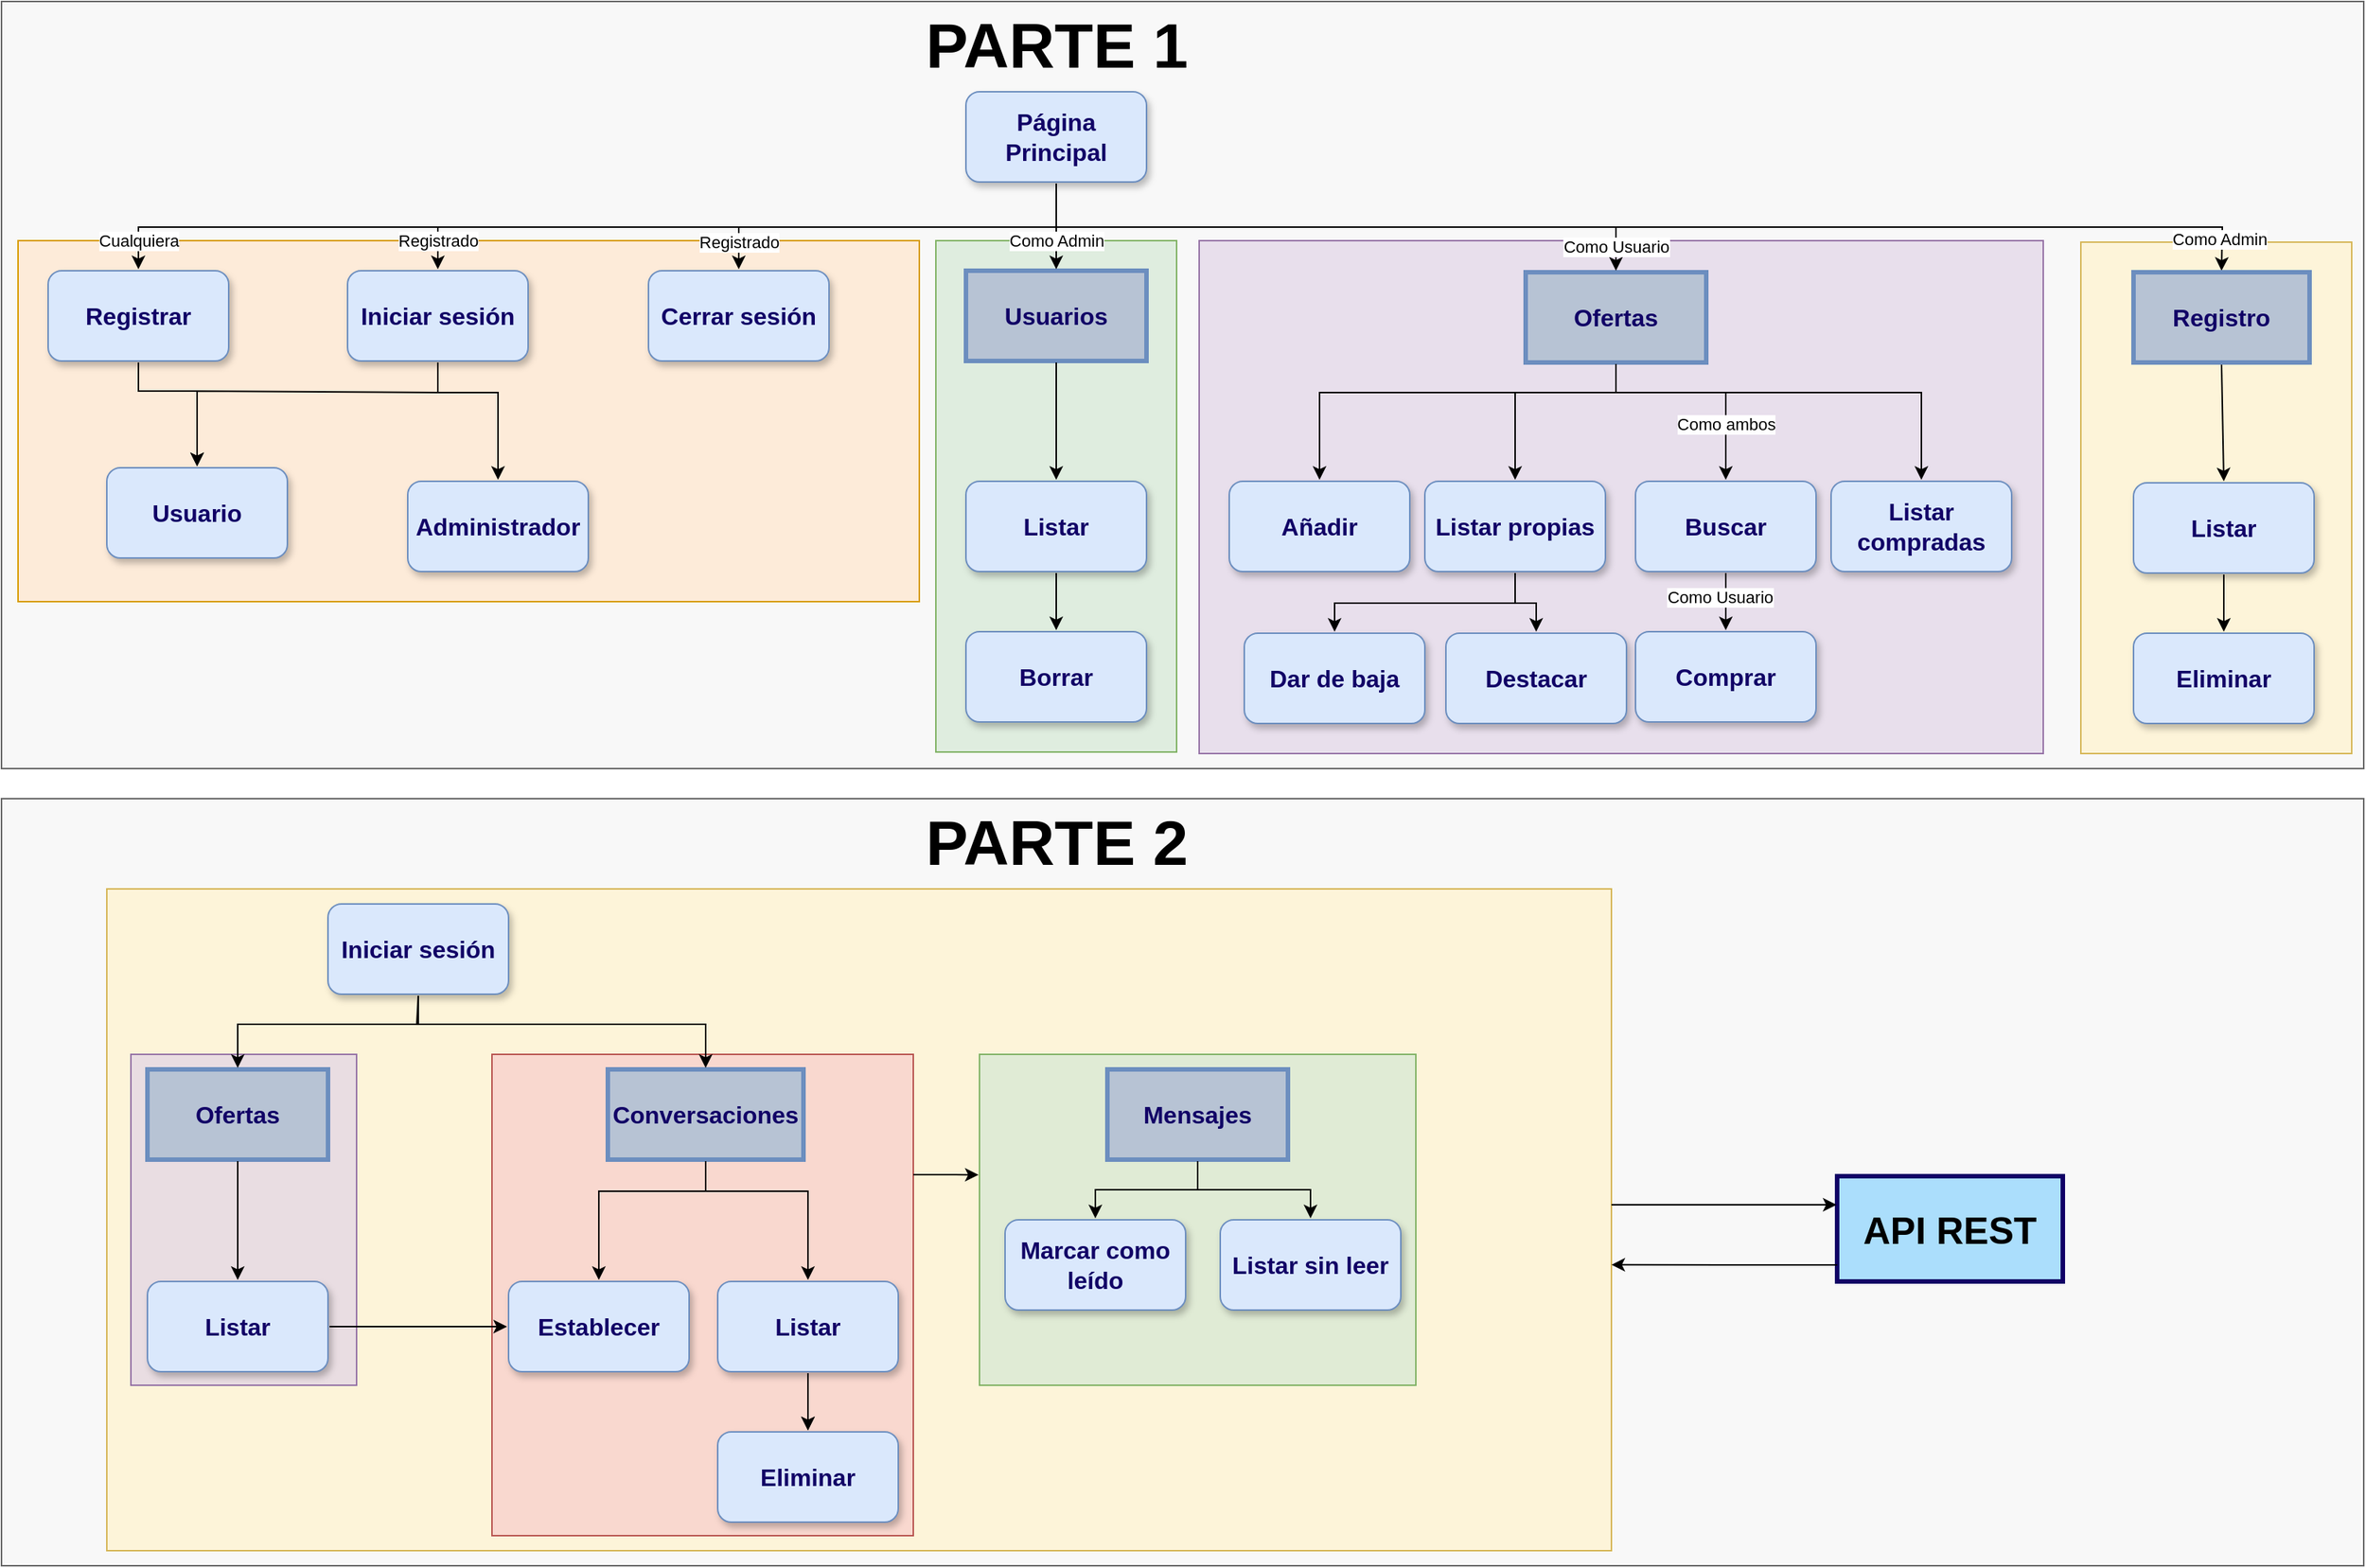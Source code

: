 <mxfile version="20.6.2" type="device"><diagram name="Page-1" id="2c0d36ab-eaac-3732-788b-9136903baeff"><mxGraphModel dx="2923" dy="1694" grid="1" gridSize="10" guides="1" tooltips="1" connect="1" arrows="1" fold="1" page="1" pageScale="1.5" pageWidth="1169" pageHeight="827" background="none" math="0" shadow="0"><root><mxCell id="0"/><mxCell id="1" parent="0"/><mxCell id="OhnAlFFhUgcYwQBkIqlz-1" value="" style="rounded=0;whiteSpace=wrap;html=1;shadow=0;glass=0;sketch=0;strokeWidth=1;fillColor=#f5f5f5;strokeColor=#666666;fillOpacity=70;fontColor=#333333;fontStyle=4" vertex="1" parent="1"><mxGeometry x="92" y="630" width="1570" height="510" as="geometry"/></mxCell><mxCell id="OhnAlFFhUgcYwQBkIqlz-36" value="" style="rounded=0;whiteSpace=wrap;html=1;shadow=0;glass=0;sketch=0;strokeWidth=1;fillColor=#fff2cc;strokeColor=#d6b656;fillOpacity=70;" vertex="1" parent="1"><mxGeometry x="162" y="690" width="1000" height="440" as="geometry"/></mxCell><mxCell id="OhnAlFFhUgcYwQBkIqlz-30" value="" style="rounded=0;whiteSpace=wrap;html=1;shadow=0;glass=0;sketch=0;strokeWidth=1;fillColor=#f8cecc;strokeColor=#b85450;fillOpacity=70;" vertex="1" parent="1"><mxGeometry x="418" y="800" width="280" height="320" as="geometry"/></mxCell><mxCell id="OhnAlFFhUgcYwQBkIqlz-28" value="" style="rounded=0;whiteSpace=wrap;html=1;shadow=0;glass=0;sketch=0;strokeWidth=1;fillColor=#e1d5e7;strokeColor=#9673a6;fillOpacity=70;" vertex="1" parent="1"><mxGeometry x="178" y="800" width="150" height="220" as="geometry"/></mxCell><mxCell id="OhnAlFFhUgcYwQBkIqlz-16" value="" style="rounded=0;whiteSpace=wrap;html=1;shadow=0;glass=0;sketch=0;strokeWidth=1;fillColor=#f5f5f5;strokeColor=#666666;fillOpacity=70;fontColor=#333333;" vertex="1" parent="1"><mxGeometry x="92" y="100" width="1570" height="510" as="geometry"/></mxCell><mxCell id="o4ybSC89GQzG95Qmx4dL-9" value="" style="rounded=0;whiteSpace=wrap;html=1;shadow=0;glass=0;sketch=0;strokeWidth=1;fillColor=#fff2cc;strokeColor=#d6b656;fillOpacity=70;" parent="1" vertex="1"><mxGeometry x="1474" y="260" width="180" height="340" as="geometry"/></mxCell><mxCell id="KBHC4vJGAQ0IzYMUqPa4-72" value="" style="rounded=0;whiteSpace=wrap;html=1;shadow=0;glass=0;sketch=0;strokeWidth=1;fillColor=#e1d5e7;strokeColor=#9673a6;fillOpacity=70;" parent="1" vertex="1"><mxGeometry x="888" y="259" width="561" height="341" as="geometry"/></mxCell><mxCell id="KBHC4vJGAQ0IzYMUqPa4-68" value="" style="rounded=0;whiteSpace=wrap;html=1;shadow=0;glass=0;sketch=0;strokeWidth=1;fillColor=#ffe6cc;strokeColor=#d79b00;fillOpacity=70;" parent="1" vertex="1"><mxGeometry x="103" y="259" width="599" height="240" as="geometry"/></mxCell><mxCell id="KBHC4vJGAQ0IzYMUqPa4-67" value="" style="rounded=0;whiteSpace=wrap;html=1;shadow=0;glass=0;sketch=0;strokeWidth=1;fillColor=#d5e8d4;strokeColor=#82b366;fillOpacity=70;" parent="1" vertex="1"><mxGeometry x="713" y="259" width="160" height="340" as="geometry"/></mxCell><mxCell id="M_zhCUrlEN6AaBXXGMPq-124" value="Página Principal" style="rounded=1;whiteSpace=wrap;html=1;fillColor=#dae8fc;strokeColor=#6c8ebf;strokeWidth=1;perimeterSpacing=1;sketch=0;glass=0;shadow=1;fontStyle=1;fontSize=16;fontFamily=Helvetica;spacingTop=0;labelBorderColor=none;labelBackgroundColor=none;fontColor=#110066;" parent="1" vertex="1"><mxGeometry x="733" y="160" width="120" height="60" as="geometry"/></mxCell><mxCell id="M_zhCUrlEN6AaBXXGMPq-125" value="Registrar" style="rounded=1;whiteSpace=wrap;html=1;fillColor=#dae8fc;strokeColor=#6c8ebf;strokeWidth=1;perimeterSpacing=1;sketch=0;glass=0;shadow=1;fontStyle=1;fontSize=16;fontFamily=Helvetica;spacingTop=0;labelBorderColor=none;labelBackgroundColor=none;fontColor=#110066;" parent="1" vertex="1"><mxGeometry x="123" y="279" width="120" height="60" as="geometry"/></mxCell><mxCell id="M_zhCUrlEN6AaBXXGMPq-126" value="Iniciar sesión" style="rounded=1;whiteSpace=wrap;html=1;fillColor=#dae8fc;strokeColor=#6c8ebf;strokeWidth=1;perimeterSpacing=1;sketch=0;glass=0;shadow=1;fontStyle=1;fontSize=16;fontFamily=Helvetica;spacingTop=0;labelBorderColor=none;labelBackgroundColor=none;fontColor=#110066;" parent="1" vertex="1"><mxGeometry x="322" y="279" width="120" height="60" as="geometry"/></mxCell><mxCell id="M_zhCUrlEN6AaBXXGMPq-127" value="Ofertas" style="rounded=0;whiteSpace=wrap;html=1;fillColor=#B7C3D4;strokeColor=#6c8ebf;strokeWidth=3;perimeterSpacing=1;sketch=0;glass=0;shadow=0;fontStyle=1;fontSize=16;fontFamily=Helvetica;spacingTop=0;labelBorderColor=none;labelBackgroundColor=none;fontColor=#110066;" parent="1" vertex="1"><mxGeometry x="1105" y="280" width="120" height="60" as="geometry"/></mxCell><mxCell id="KBHC4vJGAQ0IzYMUqPa4-3" value="Usuarios" style="rounded=0;whiteSpace=wrap;html=1;fillColor=#B7C3D4;strokeColor=#6c8ebf;strokeWidth=3;perimeterSpacing=1;sketch=0;glass=0;shadow=0;fontStyle=1;fontSize=16;fontFamily=Helvetica;spacingTop=0;labelBorderColor=none;labelBackgroundColor=none;fontColor=#110066;" parent="1" vertex="1"><mxGeometry x="733" y="279" width="120" height="60" as="geometry"/></mxCell><mxCell id="KBHC4vJGAQ0IzYMUqPa4-8" value="Usuario" style="rounded=1;whiteSpace=wrap;html=1;fillColor=#dae8fc;strokeColor=#6c8ebf;strokeWidth=1;perimeterSpacing=1;sketch=0;glass=0;shadow=1;fontStyle=1;fontSize=16;fontFamily=Helvetica;spacingTop=0;labelBorderColor=none;labelBackgroundColor=none;fontColor=#110066;" parent="1" vertex="1"><mxGeometry x="162" y="410" width="120" height="60" as="geometry"/></mxCell><mxCell id="KBHC4vJGAQ0IzYMUqPa4-9" value="Administrador" style="rounded=1;whiteSpace=wrap;html=1;fillColor=#dae8fc;strokeColor=#6c8ebf;strokeWidth=1;perimeterSpacing=1;sketch=0;glass=0;shadow=1;fontStyle=1;fontSize=16;fontFamily=Helvetica;spacingTop=0;labelBorderColor=none;labelBackgroundColor=none;fontColor=#110066;" parent="1" vertex="1"><mxGeometry x="362" y="419" width="120" height="60" as="geometry"/></mxCell><mxCell id="KBHC4vJGAQ0IzYMUqPa4-11" value="" style="endArrow=classic;html=1;rounded=0;exitX=0.5;exitY=1;exitDx=0;exitDy=0;entryX=0.5;entryY=0;entryDx=0;entryDy=0;" parent="1" source="M_zhCUrlEN6AaBXXGMPq-124" target="M_zhCUrlEN6AaBXXGMPq-126" edge="1"><mxGeometry width="50" height="50" relative="1" as="geometry"><mxPoint x="913" y="360" as="sourcePoint"/><mxPoint x="963" y="310" as="targetPoint"/><Array as="points"><mxPoint x="793" y="250"/><mxPoint x="382" y="250"/></Array></mxGeometry></mxCell><mxCell id="KBHC4vJGAQ0IzYMUqPa4-92" value="Registrado" style="edgeLabel;html=1;align=center;verticalAlign=middle;resizable=0;points=[];" parent="KBHC4vJGAQ0IzYMUqPa4-11" vertex="1" connectable="0"><mxGeometry x="0.871" relative="1" as="geometry"><mxPoint x="-2" y="9" as="offset"/></mxGeometry></mxCell><mxCell id="KBHC4vJGAQ0IzYMUqPa4-12" value="" style="endArrow=classic;html=1;rounded=0;exitX=0.5;exitY=1;exitDx=0;exitDy=0;entryX=0.5;entryY=0;entryDx=0;entryDy=0;" parent="1" source="M_zhCUrlEN6AaBXXGMPq-124" target="M_zhCUrlEN6AaBXXGMPq-125" edge="1"><mxGeometry width="50" height="50" relative="1" as="geometry"><mxPoint x="823" y="231" as="sourcePoint"/><mxPoint x="643" y="279" as="targetPoint"/><Array as="points"><mxPoint x="793" y="250"/><mxPoint x="183" y="250"/></Array></mxGeometry></mxCell><mxCell id="KBHC4vJGAQ0IzYMUqPa4-90" value="Cualquiera" style="edgeLabel;html=1;align=center;verticalAlign=middle;resizable=0;points=[];" parent="KBHC4vJGAQ0IzYMUqPa4-12" vertex="1" connectable="0"><mxGeometry x="0.933" y="1" relative="1" as="geometry"><mxPoint x="-1" y="3" as="offset"/></mxGeometry></mxCell><mxCell id="KBHC4vJGAQ0IzYMUqPa4-13" value="" style="endArrow=classic;html=1;rounded=0;entryX=0.5;entryY=0;entryDx=0;entryDy=0;exitX=0.5;exitY=1;exitDx=0;exitDy=0;" parent="1" source="M_zhCUrlEN6AaBXXGMPq-124" target="KBHC4vJGAQ0IzYMUqPa4-3" edge="1"><mxGeometry width="50" height="50" relative="1" as="geometry"><mxPoint x="1023" y="340" as="sourcePoint"/><mxPoint x="1073" y="290" as="targetPoint"/><Array as="points"><mxPoint x="793" y="250"/></Array></mxGeometry></mxCell><mxCell id="KBHC4vJGAQ0IzYMUqPa4-14" value="" style="endArrow=classic;html=1;rounded=0;entryX=0.5;entryY=0;entryDx=0;entryDy=0;exitX=0.5;exitY=1;exitDx=0;exitDy=0;" parent="1" source="M_zhCUrlEN6AaBXXGMPq-124" target="M_zhCUrlEN6AaBXXGMPq-127" edge="1"><mxGeometry width="50" height="50" relative="1" as="geometry"><mxPoint x="1023" y="340" as="sourcePoint"/><mxPoint x="1073" y="290" as="targetPoint"/><Array as="points"><mxPoint x="793" y="250"/><mxPoint x="1165" y="250"/></Array></mxGeometry></mxCell><mxCell id="KBHC4vJGAQ0IzYMUqPa4-88" value="Como Usuario" style="edgeLabel;html=1;align=center;verticalAlign=middle;resizable=0;points=[];" parent="KBHC4vJGAQ0IzYMUqPa4-14" vertex="1" connectable="0"><mxGeometry x="0.912" y="1" relative="1" as="geometry"><mxPoint x="-1" y="3" as="offset"/></mxGeometry></mxCell><mxCell id="KBHC4vJGAQ0IzYMUqPa4-15" value="" style="endArrow=classic;html=1;rounded=0;entryX=0.5;entryY=0;entryDx=0;entryDy=0;exitX=0.5;exitY=1;exitDx=0;exitDy=0;" parent="1" source="M_zhCUrlEN6AaBXXGMPq-126" target="KBHC4vJGAQ0IzYMUqPa4-9" edge="1"><mxGeometry width="50" height="50" relative="1" as="geometry"><mxPoint x="703" y="389" as="sourcePoint"/><mxPoint x="753" y="339" as="targetPoint"/><Array as="points"><mxPoint x="382" y="360"/><mxPoint x="422" y="360"/></Array></mxGeometry></mxCell><mxCell id="KBHC4vJGAQ0IzYMUqPa4-17" value="" style="endArrow=classic;html=1;rounded=0;entryX=0.5;entryY=0;entryDx=0;entryDy=0;exitX=0.5;exitY=1;exitDx=0;exitDy=0;" parent="1" source="M_zhCUrlEN6AaBXXGMPq-126" target="KBHC4vJGAQ0IzYMUqPa4-8" edge="1"><mxGeometry width="50" height="50" relative="1" as="geometry"><mxPoint x="693" y="389" as="sourcePoint"/><mxPoint x="743" y="339" as="targetPoint"/><Array as="points"><mxPoint x="382" y="360"/><mxPoint x="222" y="359"/></Array></mxGeometry></mxCell><mxCell id="KBHC4vJGAQ0IzYMUqPa4-18" value="" style="endArrow=classic;html=1;rounded=0;exitX=0.5;exitY=1;exitDx=0;exitDy=0;entryX=0.5;entryY=0;entryDx=0;entryDy=0;" parent="1" source="M_zhCUrlEN6AaBXXGMPq-125" target="KBHC4vJGAQ0IzYMUqPa4-8" edge="1"><mxGeometry width="50" height="50" relative="1" as="geometry"><mxPoint x="543" y="379" as="sourcePoint"/><mxPoint x="593" y="329" as="targetPoint"/><Array as="points"><mxPoint x="183" y="359"/><mxPoint x="222" y="359"/></Array></mxGeometry></mxCell><mxCell id="KBHC4vJGAQ0IzYMUqPa4-20" value="Listar" style="rounded=1;whiteSpace=wrap;html=1;fillColor=#dae8fc;strokeColor=#6c8ebf;strokeWidth=1;perimeterSpacing=1;sketch=0;glass=0;shadow=1;fontStyle=1;fontSize=16;fontFamily=Helvetica;spacingTop=0;labelBorderColor=none;labelBackgroundColor=none;fontColor=#110066;" parent="1" vertex="1"><mxGeometry x="733" y="419" width="120" height="60" as="geometry"/></mxCell><mxCell id="KBHC4vJGAQ0IzYMUqPa4-21" value="" style="endArrow=classic;html=1;rounded=0;entryX=0.5;entryY=0;entryDx=0;entryDy=0;exitX=0.5;exitY=1;exitDx=0;exitDy=0;" parent="1" source="KBHC4vJGAQ0IzYMUqPa4-3" target="KBHC4vJGAQ0IzYMUqPa4-20" edge="1"><mxGeometry width="50" height="50" relative="1" as="geometry"><mxPoint x="783" y="359" as="sourcePoint"/><mxPoint x="833" y="309" as="targetPoint"/></mxGeometry></mxCell><mxCell id="KBHC4vJGAQ0IzYMUqPa4-85" value="Como Admin" style="edgeLabel;html=1;align=center;verticalAlign=middle;resizable=0;points=[];" parent="KBHC4vJGAQ0IzYMUqPa4-21" vertex="1" connectable="0"><mxGeometry x="-0.259" y="1" relative="1" as="geometry"><mxPoint x="-1" y="-110" as="offset"/></mxGeometry></mxCell><mxCell id="KBHC4vJGAQ0IzYMUqPa4-22" value="Borrar" style="rounded=1;whiteSpace=wrap;html=1;fillColor=#dae8fc;strokeColor=#6c8ebf;strokeWidth=1;perimeterSpacing=1;sketch=0;glass=0;shadow=1;fontStyle=1;fontSize=16;fontFamily=Helvetica;spacingTop=0;labelBorderColor=none;labelBackgroundColor=none;fontColor=#110066;" parent="1" vertex="1"><mxGeometry x="733" y="519" width="120" height="60" as="geometry"/></mxCell><mxCell id="KBHC4vJGAQ0IzYMUqPa4-23" value="" style="endArrow=classic;html=1;rounded=0;entryX=0.5;entryY=0;entryDx=0;entryDy=0;exitX=0.5;exitY=1;exitDx=0;exitDy=0;" parent="1" source="KBHC4vJGAQ0IzYMUqPa4-20" target="KBHC4vJGAQ0IzYMUqPa4-22" edge="1"><mxGeometry width="50" height="50" relative="1" as="geometry"><mxPoint x="803" y="350" as="sourcePoint"/><mxPoint x="803" y="428" as="targetPoint"/></mxGeometry></mxCell><mxCell id="KBHC4vJGAQ0IzYMUqPa4-25" value="Listar propias" style="rounded=1;whiteSpace=wrap;html=1;fillColor=#dae8fc;strokeColor=#6c8ebf;strokeWidth=1;perimeterSpacing=1;sketch=0;glass=0;shadow=1;fontStyle=1;fontSize=16;fontFamily=Helvetica;spacingTop=0;labelBorderColor=none;labelBackgroundColor=none;fontColor=#110066;" parent="1" vertex="1"><mxGeometry x="1038" y="419" width="120" height="60" as="geometry"/></mxCell><mxCell id="KBHC4vJGAQ0IzYMUqPa4-26" value="Añadir" style="rounded=1;whiteSpace=wrap;html=1;fillColor=#dae8fc;strokeColor=#6c8ebf;strokeWidth=1;perimeterSpacing=1;sketch=0;glass=0;shadow=1;fontStyle=1;fontSize=16;fontFamily=Helvetica;spacingTop=0;labelBorderColor=none;labelBackgroundColor=none;fontColor=#110066;" parent="1" vertex="1"><mxGeometry x="908" y="419" width="120" height="60" as="geometry"/></mxCell><mxCell id="KBHC4vJGAQ0IzYMUqPa4-27" value="Listar compradas" style="rounded=1;whiteSpace=wrap;html=1;fillColor=#dae8fc;strokeColor=#6c8ebf;strokeWidth=1;perimeterSpacing=1;sketch=0;glass=0;shadow=1;fontStyle=1;fontSize=16;fontFamily=Helvetica;spacingTop=0;labelBorderColor=none;labelBackgroundColor=none;fontColor=#110066;" parent="1" vertex="1"><mxGeometry x="1308" y="419" width="120" height="60" as="geometry"/></mxCell><mxCell id="KBHC4vJGAQ0IzYMUqPa4-51" value="Buscar" style="rounded=1;whiteSpace=wrap;html=1;fillColor=#dae8fc;strokeColor=#6c8ebf;strokeWidth=1;perimeterSpacing=1;sketch=0;glass=0;shadow=1;fontStyle=1;fontSize=16;fontFamily=Helvetica;spacingTop=0;labelBorderColor=none;labelBackgroundColor=none;fontColor=#110066;" parent="1" vertex="1"><mxGeometry x="1178" y="419" width="120" height="60" as="geometry"/></mxCell><mxCell id="KBHC4vJGAQ0IzYMUqPa4-53" value="" style="endArrow=classic;html=1;rounded=0;entryX=0.5;entryY=0;entryDx=0;entryDy=0;exitX=0.5;exitY=1;exitDx=0;exitDy=0;" parent="1" source="M_zhCUrlEN6AaBXXGMPq-127" target="KBHC4vJGAQ0IzYMUqPa4-51" edge="1"><mxGeometry width="50" height="50" relative="1" as="geometry"><mxPoint x="1205" y="380" as="sourcePoint"/><mxPoint x="1255" y="330" as="targetPoint"/><Array as="points"><mxPoint x="1165" y="360"/><mxPoint x="1238" y="360"/></Array></mxGeometry></mxCell><mxCell id="KBHC4vJGAQ0IzYMUqPa4-89" value="Como ambos" style="edgeLabel;html=1;align=center;verticalAlign=middle;resizable=0;points=[];" parent="KBHC4vJGAQ0IzYMUqPa4-53" vertex="1" connectable="0"><mxGeometry x="0.507" relative="1" as="geometry"><mxPoint as="offset"/></mxGeometry></mxCell><mxCell id="KBHC4vJGAQ0IzYMUqPa4-55" value="" style="endArrow=classic;html=1;rounded=0;entryX=0.5;entryY=0;entryDx=0;entryDy=0;exitX=0.5;exitY=1;exitDx=0;exitDy=0;" parent="1" source="M_zhCUrlEN6AaBXXGMPq-127" target="KBHC4vJGAQ0IzYMUqPa4-27" edge="1"><mxGeometry width="50" height="50" relative="1" as="geometry"><mxPoint x="1175" y="390" as="sourcePoint"/><mxPoint x="1225" y="340" as="targetPoint"/><Array as="points"><mxPoint x="1165" y="360"/><mxPoint x="1368" y="360"/></Array></mxGeometry></mxCell><mxCell id="KBHC4vJGAQ0IzYMUqPa4-57" value="" style="endArrow=classic;html=1;rounded=0;entryX=0.5;entryY=0;entryDx=0;entryDy=0;exitX=0.5;exitY=1;exitDx=0;exitDy=0;" parent="1" source="M_zhCUrlEN6AaBXXGMPq-127" target="KBHC4vJGAQ0IzYMUqPa4-25" edge="1"><mxGeometry width="50" height="50" relative="1" as="geometry"><mxPoint x="1175" y="390" as="sourcePoint"/><mxPoint x="1225" y="340" as="targetPoint"/><Array as="points"><mxPoint x="1165" y="360"/><mxPoint x="1098" y="360"/></Array></mxGeometry></mxCell><mxCell id="KBHC4vJGAQ0IzYMUqPa4-58" value="" style="endArrow=classic;html=1;rounded=0;exitX=0.5;exitY=1;exitDx=0;exitDy=0;entryX=0.5;entryY=0;entryDx=0;entryDy=0;" parent="1" source="M_zhCUrlEN6AaBXXGMPq-127" target="KBHC4vJGAQ0IzYMUqPa4-26" edge="1"><mxGeometry width="50" height="50" relative="1" as="geometry"><mxPoint x="1175" y="390" as="sourcePoint"/><mxPoint x="1225" y="340" as="targetPoint"/><Array as="points"><mxPoint x="1165" y="360"/><mxPoint x="968" y="360"/></Array></mxGeometry></mxCell><mxCell id="KBHC4vJGAQ0IzYMUqPa4-77" value="Comprar" style="rounded=1;whiteSpace=wrap;html=1;fillColor=#dae8fc;strokeColor=#6c8ebf;strokeWidth=1;perimeterSpacing=1;sketch=0;glass=0;shadow=1;fontStyle=1;fontSize=16;fontFamily=Helvetica;spacingTop=0;labelBorderColor=none;labelBackgroundColor=none;fontColor=#110066;" parent="1" vertex="1"><mxGeometry x="1178" y="519" width="120" height="60" as="geometry"/></mxCell><mxCell id="KBHC4vJGAQ0IzYMUqPa4-76" value="Dar de baja" style="rounded=1;whiteSpace=wrap;html=1;fillColor=#dae8fc;strokeColor=#6c8ebf;strokeWidth=1;perimeterSpacing=1;sketch=0;glass=0;shadow=1;fontStyle=1;fontSize=16;fontFamily=Helvetica;spacingTop=0;labelBorderColor=none;labelBackgroundColor=none;fontColor=#110066;" parent="1" vertex="1"><mxGeometry x="918" y="520" width="120" height="60" as="geometry"/></mxCell><mxCell id="KBHC4vJGAQ0IzYMUqPa4-94" value="" style="endArrow=classic;html=1;rounded=0;entryX=0.5;entryY=0;entryDx=0;entryDy=0;exitX=0.5;exitY=1;exitDx=0;exitDy=0;" parent="1" source="KBHC4vJGAQ0IzYMUqPa4-25" target="KBHC4vJGAQ0IzYMUqPa4-76" edge="1"><mxGeometry width="50" height="50" relative="1" as="geometry"><mxPoint x="910" y="400" as="sourcePoint"/><mxPoint x="960" y="350" as="targetPoint"/><Array as="points"><mxPoint x="1098" y="500"/><mxPoint x="978" y="500"/></Array></mxGeometry></mxCell><mxCell id="KBHC4vJGAQ0IzYMUqPa4-95" value="" style="endArrow=classic;html=1;rounded=0;entryX=0.5;entryY=0;entryDx=0;entryDy=0;exitX=0.5;exitY=1;exitDx=0;exitDy=0;" parent="1" source="KBHC4vJGAQ0IzYMUqPa4-51" target="KBHC4vJGAQ0IzYMUqPa4-77" edge="1"><mxGeometry width="50" height="50" relative="1" as="geometry"><mxPoint x="910" y="400" as="sourcePoint"/><mxPoint x="960" y="350" as="targetPoint"/></mxGeometry></mxCell><mxCell id="2JQP5P_eRH2xKdqe3HRA-1" value="Como Usuario" style="edgeLabel;html=1;align=center;verticalAlign=middle;resizable=0;points=[];" parent="1" vertex="1" connectable="0"><mxGeometry x="1184" y="330.003" as="geometry"><mxPoint x="50" y="166" as="offset"/></mxGeometry></mxCell><mxCell id="o4ybSC89GQzG95Qmx4dL-4" value="Listar" style="rounded=1;whiteSpace=wrap;html=1;fillColor=#dae8fc;strokeColor=#6c8ebf;strokeWidth=1;perimeterSpacing=1;sketch=0;glass=0;shadow=1;fontStyle=1;fontSize=16;fontFamily=Helvetica;spacingTop=0;labelBorderColor=none;labelBackgroundColor=none;fontColor=#110066;" parent="1" vertex="1"><mxGeometry x="1509" y="420" width="120" height="60" as="geometry"/></mxCell><mxCell id="o4ybSC89GQzG95Qmx4dL-5" value="Eliminar" style="rounded=1;whiteSpace=wrap;html=1;fillColor=#dae8fc;strokeColor=#6c8ebf;strokeWidth=1;perimeterSpacing=1;sketch=0;glass=0;shadow=1;fontStyle=1;fontSize=16;fontFamily=Helvetica;spacingTop=0;labelBorderColor=none;labelBackgroundColor=none;fontColor=#110066;" parent="1" vertex="1"><mxGeometry x="1509" y="520" width="120" height="60" as="geometry"/></mxCell><mxCell id="o4ybSC89GQzG95Qmx4dL-6" value="" style="endArrow=classic;html=1;rounded=0;entryX=0.5;entryY=0;entryDx=0;entryDy=0;exitX=0.5;exitY=1;exitDx=0;exitDy=0;" parent="1" source="o4ybSC89GQzG95Qmx4dL-4" target="o4ybSC89GQzG95Qmx4dL-5" edge="1"><mxGeometry width="50" height="50" relative="1" as="geometry"><mxPoint x="1470" y="311" as="sourcePoint"/><mxPoint x="1520" y="261" as="targetPoint"/></mxGeometry></mxCell><mxCell id="o4ybSC89GQzG95Qmx4dL-7" value="" style="endArrow=classic;html=1;rounded=0;entryX=0.5;entryY=0;entryDx=0;entryDy=0;exitX=0.5;exitY=1;exitDx=0;exitDy=0;" parent="1" source="HAo1NJsXC9r-Ei8Y0YvQ-1" target="o4ybSC89GQzG95Qmx4dL-4" edge="1"><mxGeometry width="50" height="50" relative="1" as="geometry"><mxPoint x="1565.5" y="341" as="sourcePoint"/><mxPoint x="1444" y="421" as="targetPoint"/></mxGeometry></mxCell><mxCell id="o4ybSC89GQzG95Qmx4dL-8" value="" style="endArrow=classic;html=1;rounded=0;entryX=0.5;entryY=0;entryDx=0;entryDy=0;exitX=0.5;exitY=1;exitDx=0;exitDy=0;" parent="1" source="M_zhCUrlEN6AaBXXGMPq-124" target="HAo1NJsXC9r-Ei8Y0YvQ-1" edge="1"><mxGeometry width="50" height="50" relative="1" as="geometry"><mxPoint x="1484" y="320" as="sourcePoint"/><mxPoint x="1565.5" y="279" as="targetPoint"/><Array as="points"><mxPoint x="793" y="250"/><mxPoint x="1568" y="250"/></Array></mxGeometry></mxCell><mxCell id="o4ybSC89GQzG95Qmx4dL-12" value="Como Admin" style="edgeLabel;html=1;align=center;verticalAlign=middle;resizable=0;points=[];" parent="o4ybSC89GQzG95Qmx4dL-8" vertex="1" connectable="0"><mxGeometry x="0.95" y="-2" relative="1" as="geometry"><mxPoint as="offset"/></mxGeometry></mxCell><mxCell id="HAo1NJsXC9r-Ei8Y0YvQ-1" value="Registro" style="rounded=0;whiteSpace=wrap;html=1;fillColor=#B7C3D4;strokeColor=#6c8ebf;strokeWidth=3;perimeterSpacing=1;sketch=0;glass=0;shadow=0;fontStyle=1;fontSize=16;fontFamily=Helvetica;spacingTop=0;labelBorderColor=none;labelBackgroundColor=none;fontColor=#110066;" parent="1" vertex="1"><mxGeometry x="1509" y="280" width="117" height="60" as="geometry"/></mxCell><mxCell id="OhnAlFFhUgcYwQBkIqlz-2" value="Conversaciones" style="rounded=0;whiteSpace=wrap;html=1;fillColor=#B7C3D4;strokeColor=#6c8ebf;strokeWidth=3;perimeterSpacing=1;sketch=0;glass=0;shadow=0;fontStyle=1;fontSize=16;fontFamily=Helvetica;spacingTop=0;labelBorderColor=none;labelBackgroundColor=none;fontColor=#110066;" vertex="1" parent="1"><mxGeometry x="495" y="810" width="130" height="60" as="geometry"/></mxCell><mxCell id="OhnAlFFhUgcYwQBkIqlz-3" value="Establecer" style="rounded=1;whiteSpace=wrap;html=1;fillColor=#dae8fc;strokeColor=#6c8ebf;strokeWidth=1;perimeterSpacing=1;sketch=0;glass=0;shadow=1;fontStyle=1;fontSize=16;fontFamily=Helvetica;spacingTop=0;labelBorderColor=none;labelBackgroundColor=none;fontColor=#110066;" vertex="1" parent="1"><mxGeometry x="429" y="951" width="120" height="60" as="geometry"/></mxCell><mxCell id="OhnAlFFhUgcYwQBkIqlz-26" value="" style="edgeStyle=orthogonalEdgeStyle;rounded=0;orthogonalLoop=1;jettySize=auto;html=1;fontSize=42;" edge="1" parent="1" source="OhnAlFFhUgcYwQBkIqlz-4" target="OhnAlFFhUgcYwQBkIqlz-5"><mxGeometry relative="1" as="geometry"/></mxCell><mxCell id="OhnAlFFhUgcYwQBkIqlz-4" value="Listar" style="rounded=1;whiteSpace=wrap;html=1;fillColor=#dae8fc;strokeColor=#6c8ebf;strokeWidth=1;perimeterSpacing=1;sketch=0;glass=0;shadow=1;fontStyle=1;fontSize=16;fontFamily=Helvetica;spacingTop=0;labelBorderColor=none;labelBackgroundColor=none;fontColor=#110066;" vertex="1" parent="1"><mxGeometry x="568" y="951" width="120" height="60" as="geometry"/></mxCell><mxCell id="OhnAlFFhUgcYwQBkIqlz-5" value="Eliminar" style="rounded=1;whiteSpace=wrap;html=1;fillColor=#dae8fc;strokeColor=#6c8ebf;strokeWidth=1;perimeterSpacing=1;sketch=0;glass=0;shadow=1;fontStyle=1;fontSize=16;fontFamily=Helvetica;spacingTop=0;labelBorderColor=none;labelBackgroundColor=none;fontColor=#110066;" vertex="1" parent="1"><mxGeometry x="568" y="1051" width="120" height="60" as="geometry"/></mxCell><mxCell id="OhnAlFFhUgcYwQBkIqlz-6" value="" style="endArrow=classic;html=1;rounded=0;entryX=0.5;entryY=0;entryDx=0;entryDy=0;exitX=0.5;exitY=1;exitDx=0;exitDy=0;" edge="1" parent="1" source="OhnAlFFhUgcYwQBkIqlz-2" target="OhnAlFFhUgcYwQBkIqlz-4"><mxGeometry width="50" height="50" relative="1" as="geometry"><mxPoint x="510" y="931" as="sourcePoint"/><mxPoint x="560" y="881" as="targetPoint"/><Array as="points"><mxPoint x="560" y="891"/><mxPoint x="628" y="891"/></Array></mxGeometry></mxCell><mxCell id="OhnAlFFhUgcYwQBkIqlz-7" value="" style="endArrow=classic;html=1;rounded=0;entryX=0.5;entryY=0;entryDx=0;entryDy=0;exitX=0.5;exitY=1;exitDx=0;exitDy=0;" edge="1" parent="1" source="OhnAlFFhUgcYwQBkIqlz-2" target="OhnAlFFhUgcYwQBkIqlz-3"><mxGeometry width="50" height="50" relative="1" as="geometry"><mxPoint x="510" y="931" as="sourcePoint"/><mxPoint x="560" y="881" as="targetPoint"/><Array as="points"><mxPoint x="560" y="891"/><mxPoint x="489" y="891"/></Array></mxGeometry></mxCell><mxCell id="OhnAlFFhUgcYwQBkIqlz-8" value="" style="endArrow=classic;html=1;rounded=0;entryX=0.5;entryY=0;entryDx=0;entryDy=0;exitX=0.5;exitY=1;exitDx=0;exitDy=0;" edge="1" parent="1" source="OhnAlFFhUgcYwQBkIqlz-4" target="OhnAlFFhUgcYwQBkIqlz-5"><mxGeometry width="50" height="50" relative="1" as="geometry"><mxPoint x="529" y="851" as="sourcePoint"/><mxPoint x="579" y="801" as="targetPoint"/></mxGeometry></mxCell><mxCell id="OhnAlFFhUgcYwQBkIqlz-9" value="Destacar" style="rounded=1;whiteSpace=wrap;html=1;fillColor=#dae8fc;strokeColor=#6c8ebf;strokeWidth=1;perimeterSpacing=1;sketch=0;glass=0;shadow=1;fontStyle=1;fontSize=16;fontFamily=Helvetica;spacingTop=0;labelBorderColor=none;labelBackgroundColor=none;fontColor=#110066;" vertex="1" parent="1"><mxGeometry x="1052" y="520" width="120" height="60" as="geometry"/></mxCell><mxCell id="OhnAlFFhUgcYwQBkIqlz-12" value="" style="endArrow=classic;html=1;rounded=0;entryX=0.5;entryY=0;entryDx=0;entryDy=0;exitX=0.5;exitY=1;exitDx=0;exitDy=0;" edge="1" parent="1" source="KBHC4vJGAQ0IzYMUqPa4-25" target="OhnAlFFhUgcYwQBkIqlz-9"><mxGeometry width="50" height="50" relative="1" as="geometry"><mxPoint x="1108" y="490" as="sourcePoint"/><mxPoint x="988" y="529" as="targetPoint"/><Array as="points"><mxPoint x="1098" y="500"/><mxPoint x="1112" y="500"/></Array></mxGeometry></mxCell><mxCell id="OhnAlFFhUgcYwQBkIqlz-13" value="Cerrar sesión" style="rounded=1;whiteSpace=wrap;html=1;fillColor=#dae8fc;strokeColor=#6c8ebf;strokeWidth=1;perimeterSpacing=1;sketch=0;glass=0;shadow=1;fontStyle=1;fontSize=16;fontFamily=Helvetica;spacingTop=0;labelBorderColor=none;labelBackgroundColor=none;fontColor=#110066;" vertex="1" parent="1"><mxGeometry x="522" y="279" width="120" height="60" as="geometry"/></mxCell><mxCell id="OhnAlFFhUgcYwQBkIqlz-14" value="" style="endArrow=classic;html=1;rounded=0;exitX=0.5;exitY=1;exitDx=0;exitDy=0;entryX=0.5;entryY=0;entryDx=0;entryDy=0;" edge="1" parent="1" source="M_zhCUrlEN6AaBXXGMPq-124" target="OhnAlFFhUgcYwQBkIqlz-13"><mxGeometry width="50" height="50" relative="1" as="geometry"><mxPoint x="803" y="231" as="sourcePoint"/><mxPoint x="392" y="288" as="targetPoint"/><Array as="points"><mxPoint x="793" y="250"/><mxPoint x="582" y="250"/></Array></mxGeometry></mxCell><mxCell id="OhnAlFFhUgcYwQBkIqlz-15" value="Registrado" style="edgeLabel;html=1;align=center;verticalAlign=middle;resizable=0;points=[];" vertex="1" connectable="0" parent="OhnAlFFhUgcYwQBkIqlz-14"><mxGeometry x="0.871" relative="1" as="geometry"><mxPoint y="-1" as="offset"/></mxGeometry></mxCell><mxCell id="OhnAlFFhUgcYwQBkIqlz-17" value="PARTE 1" style="text;html=1;align=center;verticalAlign=middle;resizable=0;points=[];autosize=1;strokeColor=none;fillColor=none;fontStyle=1;fontSize=42;" vertex="1" parent="1"><mxGeometry x="693" y="100" width="200" height="60" as="geometry"/></mxCell><mxCell id="OhnAlFFhUgcYwQBkIqlz-22" value="Iniciar sesión" style="rounded=1;whiteSpace=wrap;html=1;fillColor=#dae8fc;strokeColor=#6c8ebf;strokeWidth=1;perimeterSpacing=1;sketch=0;glass=0;shadow=1;fontStyle=1;fontSize=16;fontFamily=Helvetica;spacingTop=0;labelBorderColor=none;labelBackgroundColor=none;fontColor=#110066;" vertex="1" parent="1"><mxGeometry x="309" y="700" width="120" height="60" as="geometry"/></mxCell><mxCell id="OhnAlFFhUgcYwQBkIqlz-23" value="Ofertas" style="rounded=0;whiteSpace=wrap;html=1;fillColor=#B7C3D4;strokeColor=#6c8ebf;strokeWidth=3;perimeterSpacing=1;sketch=0;glass=0;shadow=0;fontStyle=1;fontSize=16;fontFamily=Helvetica;spacingTop=0;labelBorderColor=none;labelBackgroundColor=none;fontColor=#110066;" vertex="1" parent="1"><mxGeometry x="189" y="810" width="120" height="60" as="geometry"/></mxCell><mxCell id="OhnAlFFhUgcYwQBkIqlz-25" value="Listar" style="rounded=1;whiteSpace=wrap;html=1;fillColor=#dae8fc;strokeColor=#6c8ebf;strokeWidth=1;perimeterSpacing=1;sketch=0;glass=0;shadow=1;fontStyle=1;fontSize=16;fontFamily=Helvetica;spacingTop=0;labelBorderColor=none;labelBackgroundColor=none;fontColor=#110066;" vertex="1" parent="1"><mxGeometry x="189" y="951" width="120" height="60" as="geometry"/></mxCell><mxCell id="OhnAlFFhUgcYwQBkIqlz-27" value="" style="endArrow=classic;html=1;rounded=0;entryX=0;entryY=0.5;entryDx=0;entryDy=0;exitX=1;exitY=0.5;exitDx=0;exitDy=0;" edge="1" parent="1" source="OhnAlFFhUgcYwQBkIqlz-25" target="OhnAlFFhUgcYwQBkIqlz-3"><mxGeometry width="50" height="50" relative="1" as="geometry"><mxPoint x="638" y="1022" as="sourcePoint"/><mxPoint x="638" y="1060" as="targetPoint"/></mxGeometry></mxCell><mxCell id="OhnAlFFhUgcYwQBkIqlz-31" value="" style="endArrow=classic;html=1;rounded=0;entryX=0.5;entryY=0;entryDx=0;entryDy=0;exitX=0.5;exitY=1;exitDx=0;exitDy=0;" edge="1" parent="1" source="OhnAlFFhUgcYwQBkIqlz-22" target="OhnAlFFhUgcYwQBkIqlz-2"><mxGeometry width="50" height="50" relative="1" as="geometry"><mxPoint x="320.0" y="991" as="sourcePoint"/><mxPoint x="438.0" y="991" as="targetPoint"/><Array as="points"><mxPoint x="369" y="780"/><mxPoint x="560" y="780"/></Array></mxGeometry></mxCell><mxCell id="OhnAlFFhUgcYwQBkIqlz-32" value="" style="endArrow=classic;html=1;rounded=0;entryX=0.5;entryY=0;entryDx=0;entryDy=0;exitX=0.5;exitY=1;exitDx=0;exitDy=0;" edge="1" parent="1" source="OhnAlFFhUgcYwQBkIqlz-22" target="OhnAlFFhUgcYwQBkIqlz-23"><mxGeometry width="50" height="50" relative="1" as="geometry"><mxPoint x="330.0" y="1001" as="sourcePoint"/><mxPoint x="448.0" y="1001" as="targetPoint"/><Array as="points"><mxPoint x="368" y="780"/><mxPoint x="249" y="780"/></Array></mxGeometry></mxCell><mxCell id="OhnAlFFhUgcYwQBkIqlz-33" value="" style="endArrow=classic;html=1;rounded=0;entryX=0.5;entryY=0;entryDx=0;entryDy=0;exitX=0.5;exitY=1;exitDx=0;exitDy=0;" edge="1" parent="1" source="OhnAlFFhUgcYwQBkIqlz-23" target="OhnAlFFhUgcYwQBkIqlz-25"><mxGeometry width="50" height="50" relative="1" as="geometry"><mxPoint x="340.0" y="1011" as="sourcePoint"/><mxPoint x="458.0" y="1011" as="targetPoint"/></mxGeometry></mxCell><mxCell id="OhnAlFFhUgcYwQBkIqlz-34" value="API REST" style="rounded=0;whiteSpace=wrap;html=1;fillColor=#ABDEFC;strokeColor=#110066;strokeWidth=3;perimeterSpacing=1;sketch=0;glass=0;shadow=0;fontStyle=1;fontSize=25;fontFamily=Helvetica;spacingTop=0;labelBorderColor=none;labelBackgroundColor=none;" vertex="1" parent="1"><mxGeometry x="1312" y="881" width="150" height="70" as="geometry"/></mxCell><mxCell id="OhnAlFFhUgcYwQBkIqlz-35" value="PARTE 2" style="text;html=1;align=center;verticalAlign=middle;resizable=0;points=[];autosize=1;strokeColor=none;fillColor=none;fontStyle=1;fontSize=42;" vertex="1" parent="1"><mxGeometry x="693" y="630" width="200" height="60" as="geometry"/></mxCell><mxCell id="OhnAlFFhUgcYwQBkIqlz-38" value="" style="endArrow=classic;html=1;rounded=0;entryX=0.004;entryY=0.278;entryDx=0;entryDy=0;entryPerimeter=0;" edge="1" parent="1" target="OhnAlFFhUgcYwQBkIqlz-34"><mxGeometry width="50" height="50" relative="1" as="geometry"><mxPoint x="1162" y="900" as="sourcePoint"/><mxPoint x="1030" y="900" as="targetPoint"/></mxGeometry></mxCell><mxCell id="OhnAlFFhUgcYwQBkIqlz-39" value="" style="endArrow=classic;html=1;rounded=0;exitX=0.007;exitY=0.833;exitDx=0;exitDy=0;exitPerimeter=0;entryX=1;entryY=0.568;entryDx=0;entryDy=0;entryPerimeter=0;" edge="1" parent="1" source="OhnAlFFhUgcYwQBkIqlz-34" target="OhnAlFFhUgcYwQBkIqlz-36"><mxGeometry width="50" height="50" relative="1" as="geometry"><mxPoint x="912.39" y="940" as="sourcePoint"/><mxPoint x="932" y="940" as="targetPoint"/></mxGeometry></mxCell><mxCell id="OhnAlFFhUgcYwQBkIqlz-40" value="" style="rounded=0;whiteSpace=wrap;html=1;shadow=0;glass=0;sketch=0;strokeWidth=1;fillColor=#d5e8d4;strokeColor=#82b366;fillOpacity=70;" vertex="1" parent="1"><mxGeometry x="742" y="800" width="290" height="220" as="geometry"/></mxCell><mxCell id="OhnAlFFhUgcYwQBkIqlz-42" value="Mensajes" style="rounded=0;whiteSpace=wrap;html=1;fillColor=#B7C3D4;strokeColor=#6c8ebf;strokeWidth=3;perimeterSpacing=1;sketch=0;glass=0;shadow=0;fontStyle=1;fontSize=16;fontFamily=Helvetica;spacingTop=0;labelBorderColor=none;labelBackgroundColor=none;fontColor=#110066;" vertex="1" parent="1"><mxGeometry x="827" y="810" width="120" height="60" as="geometry"/></mxCell><mxCell id="OhnAlFFhUgcYwQBkIqlz-43" value="" style="endArrow=classic;html=1;rounded=0;entryX=-0.002;entryY=0.364;entryDx=0;entryDy=0;exitX=1;exitY=0.25;exitDx=0;exitDy=0;entryPerimeter=0;" edge="1" parent="1" source="OhnAlFFhUgcYwQBkIqlz-30" target="OhnAlFFhUgcYwQBkIqlz-40"><mxGeometry width="50" height="50" relative="1" as="geometry"><mxPoint x="644" y="970" as="sourcePoint"/><mxPoint x="762" y="970" as="targetPoint"/></mxGeometry></mxCell><mxCell id="OhnAlFFhUgcYwQBkIqlz-44" value="Listar sin leer" style="rounded=1;whiteSpace=wrap;html=1;fillColor=#dae8fc;strokeColor=#6c8ebf;strokeWidth=1;perimeterSpacing=1;sketch=0;glass=0;shadow=1;fontStyle=1;fontSize=16;fontFamily=Helvetica;spacingTop=0;labelBorderColor=none;labelBackgroundColor=none;fontColor=#110066;" vertex="1" parent="1"><mxGeometry x="902" y="910" width="120" height="60" as="geometry"/></mxCell><mxCell id="OhnAlFFhUgcYwQBkIqlz-45" value="Marcar como leído" style="rounded=1;whiteSpace=wrap;html=1;fillColor=#dae8fc;strokeColor=#6c8ebf;strokeWidth=1;perimeterSpacing=1;sketch=0;glass=0;shadow=1;fontStyle=1;fontSize=16;fontFamily=Helvetica;spacingTop=0;labelBorderColor=none;labelBackgroundColor=none;fontColor=#110066;" vertex="1" parent="1"><mxGeometry x="759" y="910" width="120" height="60" as="geometry"/></mxCell><mxCell id="OhnAlFFhUgcYwQBkIqlz-47" value="" style="endArrow=classic;html=1;rounded=0;entryX=0.5;entryY=0;entryDx=0;entryDy=0;exitX=0.5;exitY=1;exitDx=0;exitDy=0;" edge="1" parent="1" source="OhnAlFFhUgcYwQBkIqlz-42" target="OhnAlFFhUgcYwQBkIqlz-45"><mxGeometry width="50" height="50" relative="1" as="geometry"><mxPoint x="708.0" y="890" as="sourcePoint"/><mxPoint x="751.42" y="890.08" as="targetPoint"/><Array as="points"><mxPoint x="887" y="890"/><mxPoint x="819" y="890"/></Array></mxGeometry></mxCell><mxCell id="OhnAlFFhUgcYwQBkIqlz-48" value="" style="endArrow=classic;html=1;rounded=0;entryX=0.5;entryY=0;entryDx=0;entryDy=0;exitX=0.5;exitY=1;exitDx=0;exitDy=0;" edge="1" parent="1" source="OhnAlFFhUgcYwQBkIqlz-42" target="OhnAlFFhUgcYwQBkIqlz-44"><mxGeometry width="50" height="50" relative="1" as="geometry"><mxPoint x="718.0" y="900" as="sourcePoint"/><mxPoint x="761.42" y="900.08" as="targetPoint"/><Array as="points"><mxPoint x="887" y="890"/><mxPoint x="962" y="890"/></Array></mxGeometry></mxCell></root></mxGraphModel></diagram></mxfile>